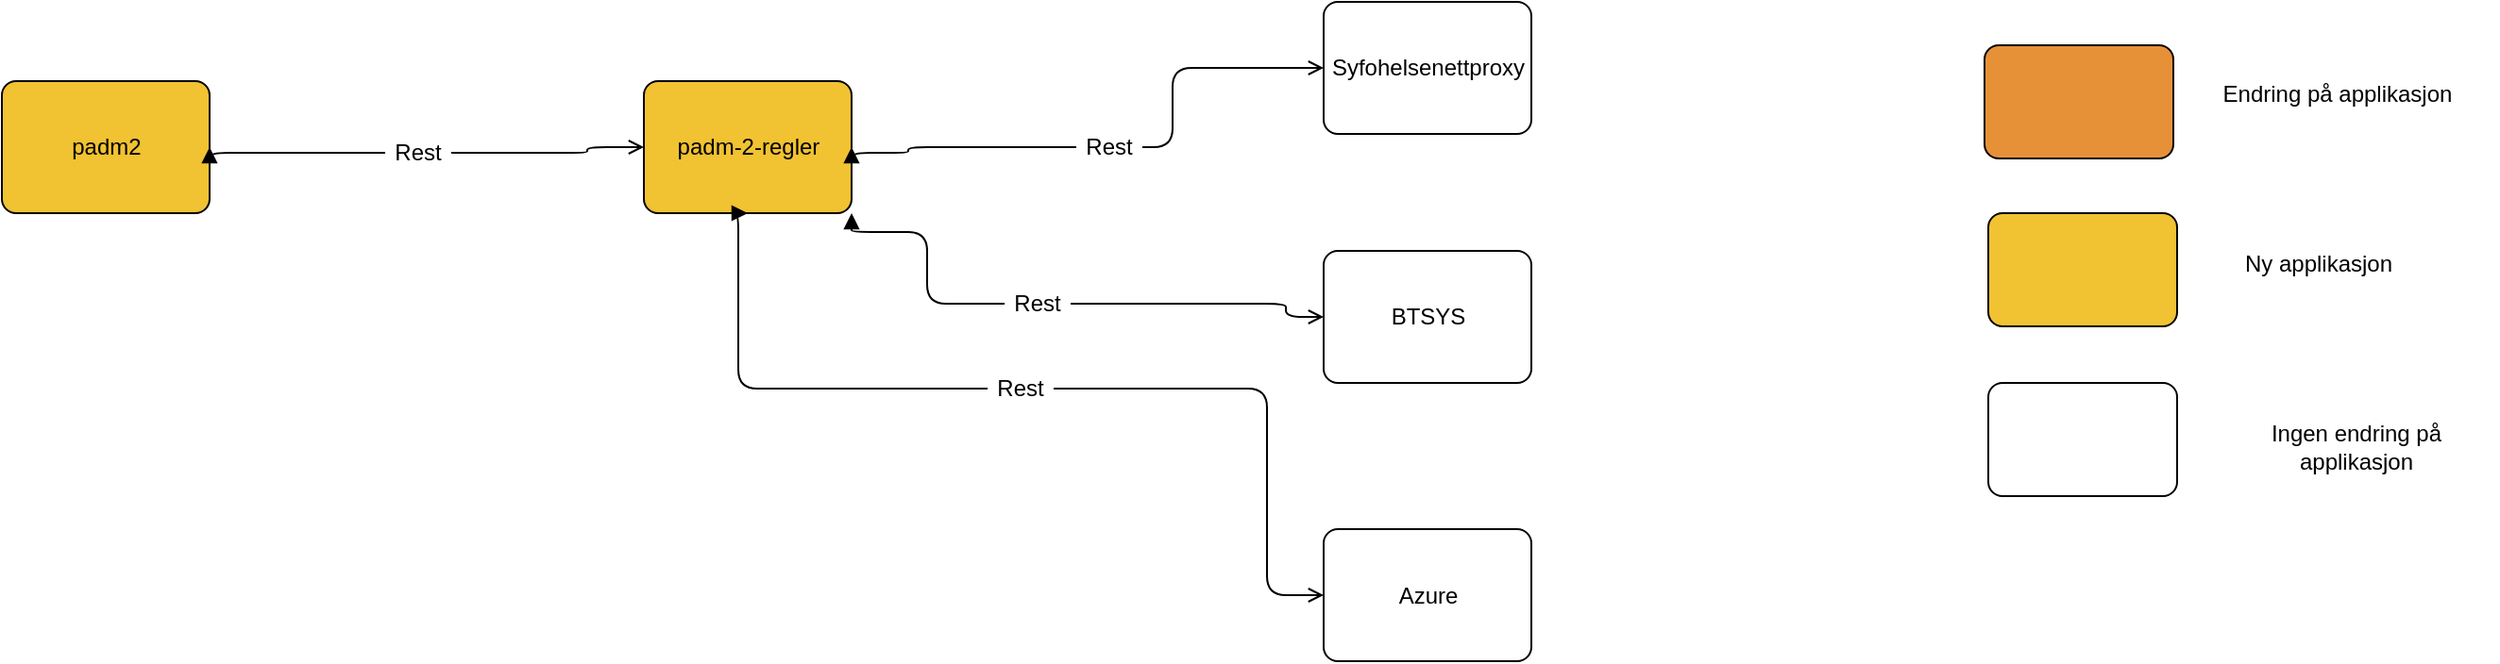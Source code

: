 <mxfile version="13.1.2" type="device"><diagram id="-zc_eIiowWSw-m-FW0LE" name="Page-1"><mxGraphModel dx="2053" dy="3388" grid="1" gridSize="10" guides="1" tooltips="1" connect="1" arrows="1" fold="1" page="1" pageScale="1" pageWidth="827" pageHeight="1169" background="#FFFFFF" math="0" shadow="0"><root><mxCell id="0"/><mxCell id="2" value="Layer 0" parent="0"/><mxCell id="3" value="&lt;div style=&quot;width: 103.333px ; height: auto ; word-break: break-word&quot;&gt;&lt;div align=&quot;center&quot;&gt;&lt;span style=&quot;text-decoration: none ; font-family: &amp;#34;arial&amp;#34; ; font-size: 12px ; line-height: 0&quot;&gt;&lt;span style=&quot;text-decoration: none ; line-height: normal&quot;&gt;Syfohelsenettproxy&lt;/span&gt;&lt;/span&gt;&lt;/div&gt;&lt;/div&gt;" style="shape=ext;rounded=1;arcSize=15;absoluteArcSize=1;shadow=0;strokeWidth=1;fillColor=#ffffff;strokeColor=#000000;opacity=100.0;html=1;nl2Br=0;verticalAlign=middle;align=center;spacingLeft=1.833;spacingRight=0;whiteSpace=wrap;gliffyId=37;" parent="2" vertex="1"><mxGeometry x="-90" y="-2320" width="110" height="70" as="geometry"/></mxCell><mxCell id="5" value="&lt;div style='width: 103.333px;height:auto;word-break: break-word;'&gt;&lt;div align=&quot;center&quot;&gt;&lt;span style=&quot;text-decoration:none;font-family:Arial;font-size:12px; line-height: 0;&quot;&gt;&lt;span style=&quot;text-decoration:none; line-height: normal;&quot;&gt;padm&lt;/span&gt;&lt;/span&gt;&lt;span style=&quot; line-height: normal;&quot;&gt;2&lt;/span&gt;&lt;/div&gt;&lt;/div&gt;" style="shape=ext;rounded=1;arcSize=15;absoluteArcSize=1;shadow=0;strokeWidth=1;fillColor=#f1c232;strokeColor=#000000;opacity=100.0;html=1;nl2Br=0;verticalAlign=middle;align=center;spacingLeft=1.833;spacingRight=0;whiteSpace=wrap;gliffyId=33;" parent="2" vertex="1"><mxGeometry x="-790" y="-2278" width="110" height="70" as="geometry"/></mxCell><mxCell id="8" style="shape=ext;rounded=1;arcSize=15;absoluteArcSize=1;shadow=0;strokeWidth=1;fillColor=#e69138;strokeColor=#000000;opacity=100.0;gliffyId=30;" parent="2" vertex="1"><mxGeometry x="260" y="-2297" width="100" height="60" as="geometry"/></mxCell><mxCell id="9" style="shape=ext;rounded=1;arcSize=15;absoluteArcSize=1;shadow=0;strokeWidth=1;fillColor=#f1c232;strokeColor=#000000;opacity=100.0;gliffyId=29;" parent="2" vertex="1"><mxGeometry x="262" y="-2208" width="100" height="60" as="geometry"/></mxCell><mxCell id="10" style="shape=ext;rounded=1;arcSize=15;absoluteArcSize=1;shadow=0;strokeWidth=1;fillColor=#FFFFFF;strokeColor=#000000;opacity=100.0;gliffyId=28;" parent="2" vertex="1"><mxGeometry x="262" y="-2118" width="100" height="60" as="geometry"/></mxCell><mxCell id="11" value="&lt;div style='width: 147.0px;height:auto;word-break: break-word;'&gt;&lt;div align=&quot;center&quot;&gt;&lt;span style=&quot;font-family:Arial;font-size:12px; line-height: 0;&quot;&gt;&lt;span style=&quot; line-height: normal;&quot;&gt;Endring på applikasjon&lt;/span&gt;&lt;/span&gt;&lt;/div&gt;&lt;/div&gt;" style="text;html=1;nl2Br=0;html=1;nl2Br=0;verticalAlign=middle;align=center;spacingLeft=0.0;spacingRight=0;whiteSpace=wrap;gliffyId=27;" parent="2" vertex="1"><mxGeometry x="372" y="-2278" width="150" height="14" as="geometry"/></mxCell><mxCell id="12" value="&lt;div style='width: 147.0px;height:auto;word-break: break-word;'&gt;&lt;div align=&quot;center&quot;&gt;&lt;span style=&quot;font-family:Arial;font-size:12px; line-height: 0;&quot;&gt;&lt;span style=&quot; line-height: normal;&quot;&gt;Ny applikasjon&lt;/span&gt;&lt;/span&gt;&lt;/div&gt;&lt;/div&gt;" style="text;html=1;nl2Br=0;html=1;nl2Br=0;verticalAlign=middle;align=center;spacingLeft=0.0;spacingRight=0;whiteSpace=wrap;gliffyId=26;" parent="2" vertex="1"><mxGeometry x="362" y="-2188" width="150" height="14" as="geometry"/></mxCell><mxCell id="13" value="&lt;div style='width: 147.0px;height:auto;word-break: break-word;'&gt;&lt;div align=&quot;center&quot;&gt;&lt;span style=&quot;font-family:Arial;font-size:12px; line-height: 0;&quot;&gt;&lt;span style=&quot; line-height: normal;&quot;&gt;Ingen endring på applikasjon&lt;/span&gt;&lt;/span&gt;&lt;/div&gt;&lt;/div&gt;" style="text;html=1;nl2Br=0;html=1;nl2Br=0;verticalAlign=middle;align=center;spacingLeft=0.0;spacingRight=0;whiteSpace=wrap;gliffyId=25;" parent="2" vertex="1"><mxGeometry x="382" y="-2098" width="150" height="28" as="geometry"/></mxCell><mxCell id="28" value="&lt;div style=&quot;width: 103.333px ; height: auto ; word-break: break-word&quot;&gt;&lt;div align=&quot;center&quot;&gt;&lt;span style=&quot;text-decoration: none ; font-family: &amp;#34;arial&amp;#34; ; font-size: 12px ; line-height: 0&quot;&gt;&lt;span style=&quot;text-decoration: none ; line-height: normal&quot;&gt;Azure&lt;/span&gt;&lt;/span&gt;&lt;/div&gt;&lt;/div&gt;" style="shape=ext;rounded=1;arcSize=15;absoluteArcSize=1;shadow=0;strokeWidth=1;fillColor=#ffffff;strokeColor=#000000;opacity=100.0;html=1;nl2Br=0;verticalAlign=middle;align=center;spacingLeft=1.833;spacingRight=0;whiteSpace=wrap;gliffyId=41;" parent="2" vertex="1"><mxGeometry x="-90" y="-2040.5" width="110" height="70" as="geometry"/></mxCell><mxCell id="47" value="&lt;div style='width: 103.333px;height:auto;word-break: break-word;'&gt;&lt;div align=&quot;center&quot;&gt;&lt;span style=&quot;text-decoration:none;font-family:Arial;font-size:12px; line-height: 0;&quot;&gt;&lt;span style=&quot;text-decoration:none; line-height: normal;&quot;&gt;padm-2-regler&lt;/span&gt;&lt;/span&gt;&lt;/div&gt;&lt;/div&gt;" style="shape=ext;rounded=1;arcSize=15;absoluteArcSize=1;shadow=0;strokeWidth=1;fillColor=#f1c232;strokeColor=#000000;opacity=100.0;html=1;nl2Br=0;verticalAlign=middle;align=center;spacingLeft=1.833;spacingRight=0;whiteSpace=wrap;gliffyId=90;" parent="2" vertex="1"><mxGeometry x="-450" y="-2278" width="110" height="70" as="geometry"/></mxCell><mxCell id="53" style="shape=filledEdge;strokeWidth=1;strokeColor=#000000;fillColor=none;startArrow=open;startFill=0;startSize=6;endArrow=block;endFill=1;endSize=6;rounded=1;html=1;nl2Br=0;gliffyId=103;edgeStyle=orthogonalEdgeStyle;entryX=1;entryY=0.5;entryDx=0;entryDy=0;exitX=0;exitY=0.5;exitDx=0;exitDy=0;" parent="2" source="47" target="5" edge="1"><mxGeometry width="100" height="100" relative="1" as="geometry"><Array as="points"><mxPoint x="-480" y="-2243"/><mxPoint x="-480" y="-2240"/><mxPoint x="-680" y="-2240"/></Array></mxGeometry></mxCell><mxCell id="54" value="&lt;div style='width: 35.688px;height:auto;word-break: break-word;'&gt;&lt;div align=&quot;center&quot;&gt;&lt;span style=&quot;font-family:Arial;font-size:12px; line-height: normal;&quot;&gt;Rest&lt;/span&gt;&lt;/div&gt;&lt;/div&gt;" style="text;html=1;nl2Br=0;labelBackgroundColor=#FFFFFF;html=1;nl2Br=0;verticalAlign=middle;align=center;spacingLeft=0.0;spacingRight=0;gliffyId=104;" parent="53" vertex="1"><mxGeometry x="0.047" relative="1" as="geometry"><mxPoint as="offset"/></mxGeometry></mxCell><mxCell id="qKbnI5yz9rcbqpqZsfxb-55" style="shape=filledEdge;strokeWidth=1;strokeColor=#000000;fillColor=none;startArrow=open;startFill=0;startSize=6;endArrow=block;endFill=1;endSize=6;rounded=1;html=1;nl2Br=0;gliffyId=103;edgeStyle=orthogonalEdgeStyle;entryX=0.5;entryY=1;entryDx=0;entryDy=0;exitX=0;exitY=0.5;exitDx=0;exitDy=0;" edge="1" parent="2" source="28" target="47"><mxGeometry width="100" height="100" relative="1" as="geometry"><Array as="points"><mxPoint x="-120" y="-2005"/><mxPoint x="-120" y="-2115"/><mxPoint x="-400" y="-2115"/><mxPoint x="-400" y="-2208"/></Array><mxPoint x="-330" y="-2118" as="sourcePoint"/><mxPoint x="-560" y="-2118" as="targetPoint"/></mxGeometry></mxCell><mxCell id="qKbnI5yz9rcbqpqZsfxb-56" value="&lt;div style='width: 35.688px;height:auto;word-break: break-word;'&gt;&lt;div align=&quot;center&quot;&gt;&lt;span style=&quot;font-family:Arial;font-size:12px; line-height: normal;&quot;&gt;Rest&lt;/span&gt;&lt;/div&gt;&lt;/div&gt;" style="text;html=1;nl2Br=0;labelBackgroundColor=#FFFFFF;html=1;nl2Br=0;verticalAlign=middle;align=center;spacingLeft=0.0;spacingRight=0;gliffyId=104;" vertex="1" parent="qKbnI5yz9rcbqpqZsfxb-55"><mxGeometry x="0.047" relative="1" as="geometry"><mxPoint as="offset"/></mxGeometry></mxCell><mxCell id="qKbnI5yz9rcbqpqZsfxb-57" style="shape=filledEdge;strokeWidth=1;strokeColor=#000000;fillColor=none;startArrow=open;startFill=0;startSize=6;endArrow=block;endFill=1;endSize=6;rounded=1;html=1;nl2Br=0;gliffyId=103;edgeStyle=orthogonalEdgeStyle;entryX=1;entryY=0.5;entryDx=0;entryDy=0;exitX=0;exitY=0.5;exitDx=0;exitDy=0;" edge="1" parent="2" source="3" target="47"><mxGeometry width="100" height="100" relative="1" as="geometry"><Array as="points"><mxPoint x="-170" y="-2285"/><mxPoint x="-170" y="-2243"/><mxPoint x="-310" y="-2243"/><mxPoint x="-310" y="-2240"/><mxPoint x="-340" y="-2240"/></Array><mxPoint x="-70" y="-1995.5" as="sourcePoint"/><mxPoint x="-385" y="-2198" as="targetPoint"/></mxGeometry></mxCell><mxCell id="qKbnI5yz9rcbqpqZsfxb-58" value="&lt;div style='width: 35.688px;height:auto;word-break: break-word;'&gt;&lt;div align=&quot;center&quot;&gt;&lt;span style=&quot;font-family:Arial;font-size:12px; line-height: normal;&quot;&gt;Rest&lt;/span&gt;&lt;/div&gt;&lt;/div&gt;" style="text;html=1;nl2Br=0;labelBackgroundColor=#FFFFFF;html=1;nl2Br=0;verticalAlign=middle;align=center;spacingLeft=0.0;spacingRight=0;gliffyId=104;" vertex="1" parent="qKbnI5yz9rcbqpqZsfxb-57"><mxGeometry x="0.047" relative="1" as="geometry"><mxPoint as="offset"/></mxGeometry></mxCell><mxCell id="qKbnI5yz9rcbqpqZsfxb-61" value="&lt;div style=&quot;width: 103.333px ; height: auto ; word-break: break-word&quot;&gt;&lt;div align=&quot;center&quot;&gt;&lt;span style=&quot;text-decoration: none ; font-family: &amp;#34;arial&amp;#34; ; font-size: 12px ; line-height: 0&quot;&gt;&lt;span style=&quot;text-decoration: none ; line-height: normal&quot;&gt;BTSYS&lt;/span&gt;&lt;/span&gt;&lt;/div&gt;&lt;/div&gt;" style="shape=ext;rounded=1;arcSize=15;absoluteArcSize=1;shadow=0;strokeWidth=1;fillColor=#ffffff;strokeColor=#000000;opacity=100.0;html=1;nl2Br=0;verticalAlign=middle;align=center;spacingLeft=1.833;spacingRight=0;whiteSpace=wrap;gliffyId=41;" vertex="1" parent="2"><mxGeometry x="-90" y="-2188" width="110" height="70" as="geometry"/></mxCell><mxCell id="qKbnI5yz9rcbqpqZsfxb-62" style="shape=filledEdge;strokeWidth=1;strokeColor=#000000;fillColor=none;startArrow=open;startFill=0;startSize=6;endArrow=block;endFill=1;endSize=6;rounded=1;html=1;nl2Br=0;gliffyId=103;edgeStyle=orthogonalEdgeStyle;entryX=1;entryY=1;entryDx=0;entryDy=0;exitX=0;exitY=0.5;exitDx=0;exitDy=0;" edge="1" parent="2" source="qKbnI5yz9rcbqpqZsfxb-61" target="47"><mxGeometry width="100" height="100" relative="1" as="geometry"><Array as="points"><mxPoint x="-110" y="-2153"/><mxPoint x="-110" y="-2160"/><mxPoint x="-300" y="-2160"/><mxPoint x="-300" y="-2198"/><mxPoint x="-340" y="-2198"/></Array><mxPoint x="-70" y="-1995.5" as="sourcePoint"/><mxPoint x="-385" y="-2198" as="targetPoint"/></mxGeometry></mxCell><mxCell id="qKbnI5yz9rcbqpqZsfxb-63" value="&lt;div style='width: 35.688px;height:auto;word-break: break-word;'&gt;&lt;div align=&quot;center&quot;&gt;&lt;span style=&quot;font-family:Arial;font-size:12px; line-height: normal;&quot;&gt;Rest&lt;/span&gt;&lt;/div&gt;&lt;/div&gt;" style="text;html=1;nl2Br=0;labelBackgroundColor=#FFFFFF;html=1;nl2Br=0;verticalAlign=middle;align=center;spacingLeft=0.0;spacingRight=0;gliffyId=104;" vertex="1" parent="qKbnI5yz9rcbqpqZsfxb-62"><mxGeometry x="0.047" relative="1" as="geometry"><mxPoint as="offset"/></mxGeometry></mxCell></root></mxGraphModel></diagram></mxfile>